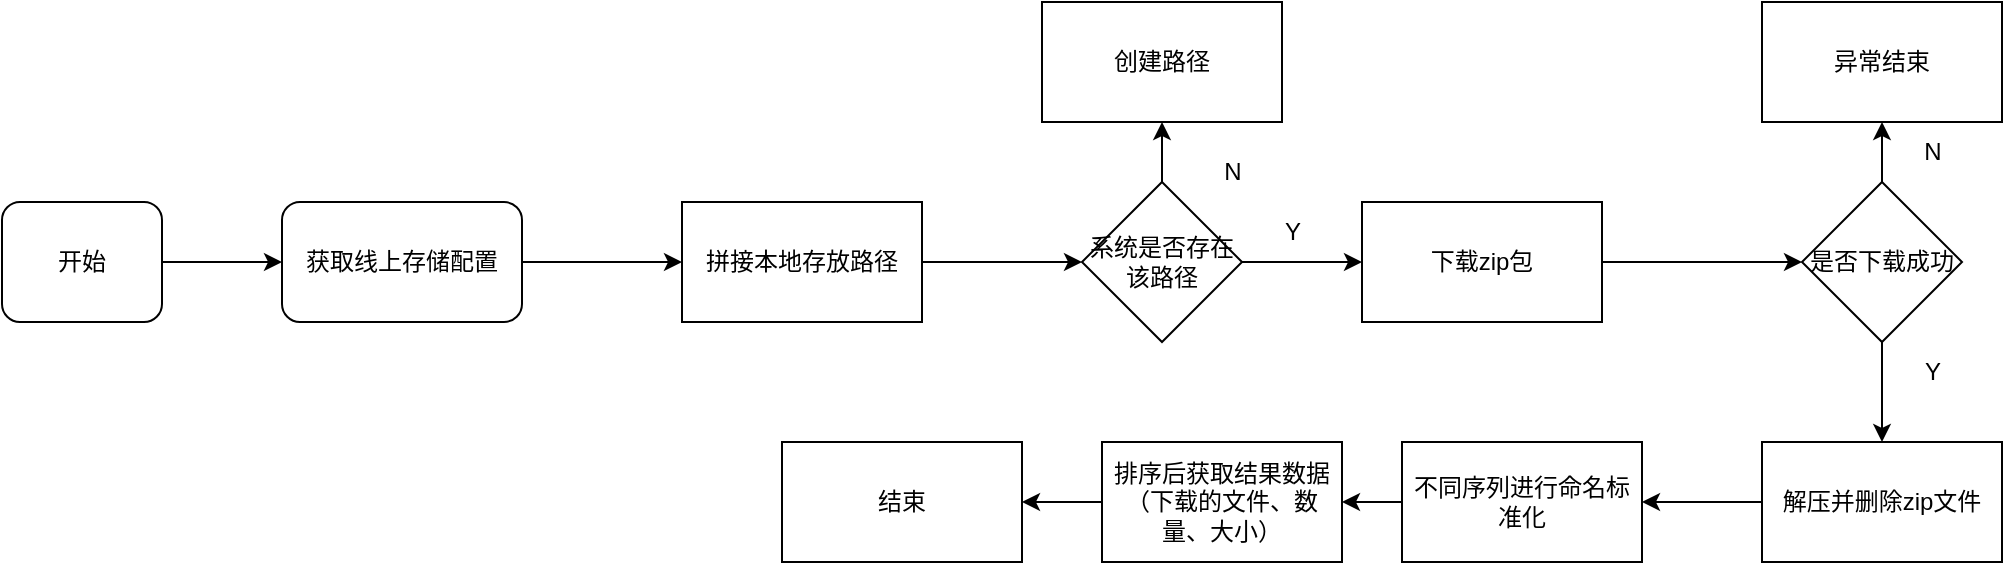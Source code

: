 <mxfile version="22.1.16" type="github">
  <diagram name="第 1 页" id="_iAQ1BOBmYkHxF5yVCi3">
    <mxGraphModel dx="1674" dy="746" grid="1" gridSize="10" guides="1" tooltips="1" connect="1" arrows="1" fold="1" page="1" pageScale="1" pageWidth="827" pageHeight="1169" math="0" shadow="0">
      <root>
        <mxCell id="0" />
        <mxCell id="1" parent="0" />
        <mxCell id="eHYFscCJcDZPXXr0GD_z-3" value="" style="edgeStyle=orthogonalEdgeStyle;rounded=0;orthogonalLoop=1;jettySize=auto;html=1;" edge="1" parent="1" source="eHYFscCJcDZPXXr0GD_z-1" target="eHYFscCJcDZPXXr0GD_z-2">
          <mxGeometry relative="1" as="geometry" />
        </mxCell>
        <mxCell id="eHYFscCJcDZPXXr0GD_z-1" value="开始" style="rounded=1;whiteSpace=wrap;html=1;" vertex="1" parent="1">
          <mxGeometry y="220" width="80" height="60" as="geometry" />
        </mxCell>
        <mxCell id="eHYFscCJcDZPXXr0GD_z-5" value="" style="edgeStyle=orthogonalEdgeStyle;rounded=0;orthogonalLoop=1;jettySize=auto;html=1;" edge="1" parent="1" source="eHYFscCJcDZPXXr0GD_z-2">
          <mxGeometry relative="1" as="geometry">
            <mxPoint x="340" y="250" as="targetPoint" />
          </mxGeometry>
        </mxCell>
        <mxCell id="eHYFscCJcDZPXXr0GD_z-2" value="获取线上存储配置" style="whiteSpace=wrap;html=1;rounded=1;" vertex="1" parent="1">
          <mxGeometry x="140" y="220" width="120" height="60" as="geometry" />
        </mxCell>
        <mxCell id="eHYFscCJcDZPXXr0GD_z-8" value="" style="edgeStyle=orthogonalEdgeStyle;rounded=0;orthogonalLoop=1;jettySize=auto;html=1;" edge="1" parent="1" source="eHYFscCJcDZPXXr0GD_z-6">
          <mxGeometry relative="1" as="geometry">
            <mxPoint x="540" y="250" as="targetPoint" />
          </mxGeometry>
        </mxCell>
        <mxCell id="eHYFscCJcDZPXXr0GD_z-6" value="拼接本地存放路径" style="whiteSpace=wrap;html=1;" vertex="1" parent="1">
          <mxGeometry x="340" y="220" width="120" height="60" as="geometry" />
        </mxCell>
        <mxCell id="eHYFscCJcDZPXXr0GD_z-10" style="edgeStyle=orthogonalEdgeStyle;rounded=0;orthogonalLoop=1;jettySize=auto;html=1;exitX=0.5;exitY=0;exitDx=0;exitDy=0;" edge="1" parent="1" source="eHYFscCJcDZPXXr0GD_z-9">
          <mxGeometry relative="1" as="geometry">
            <mxPoint x="580" y="180" as="targetPoint" />
          </mxGeometry>
        </mxCell>
        <mxCell id="eHYFscCJcDZPXXr0GD_z-13" value="" style="edgeStyle=orthogonalEdgeStyle;rounded=0;orthogonalLoop=1;jettySize=auto;html=1;" edge="1" parent="1" source="eHYFscCJcDZPXXr0GD_z-9" target="eHYFscCJcDZPXXr0GD_z-12">
          <mxGeometry relative="1" as="geometry" />
        </mxCell>
        <mxCell id="eHYFscCJcDZPXXr0GD_z-9" value="系统是否存在该路径" style="rhombus;whiteSpace=wrap;html=1;" vertex="1" parent="1">
          <mxGeometry x="540" y="210" width="80" height="80" as="geometry" />
        </mxCell>
        <mxCell id="eHYFscCJcDZPXXr0GD_z-11" value="创建路径" style="whiteSpace=wrap;html=1;" vertex="1" parent="1">
          <mxGeometry x="520" y="120" width="120" height="60" as="geometry" />
        </mxCell>
        <mxCell id="eHYFscCJcDZPXXr0GD_z-15" value="" style="edgeStyle=orthogonalEdgeStyle;rounded=0;orthogonalLoop=1;jettySize=auto;html=1;" edge="1" parent="1" source="eHYFscCJcDZPXXr0GD_z-12" target="eHYFscCJcDZPXXr0GD_z-14">
          <mxGeometry relative="1" as="geometry" />
        </mxCell>
        <mxCell id="eHYFscCJcDZPXXr0GD_z-12" value="下载zip包" style="whiteSpace=wrap;html=1;" vertex="1" parent="1">
          <mxGeometry x="680" y="220" width="120" height="60" as="geometry" />
        </mxCell>
        <mxCell id="eHYFscCJcDZPXXr0GD_z-17" value="" style="edgeStyle=orthogonalEdgeStyle;rounded=0;orthogonalLoop=1;jettySize=auto;html=1;" edge="1" parent="1" source="eHYFscCJcDZPXXr0GD_z-14" target="eHYFscCJcDZPXXr0GD_z-16">
          <mxGeometry relative="1" as="geometry" />
        </mxCell>
        <mxCell id="eHYFscCJcDZPXXr0GD_z-18" style="edgeStyle=orthogonalEdgeStyle;rounded=0;orthogonalLoop=1;jettySize=auto;html=1;exitX=0.5;exitY=1;exitDx=0;exitDy=0;" edge="1" parent="1" source="eHYFscCJcDZPXXr0GD_z-14">
          <mxGeometry relative="1" as="geometry">
            <mxPoint x="940" y="340" as="targetPoint" />
          </mxGeometry>
        </mxCell>
        <mxCell id="eHYFscCJcDZPXXr0GD_z-14" value="是否下载成功" style="rhombus;whiteSpace=wrap;html=1;" vertex="1" parent="1">
          <mxGeometry x="900" y="210" width="80" height="80" as="geometry" />
        </mxCell>
        <mxCell id="eHYFscCJcDZPXXr0GD_z-16" value="异常结束" style="whiteSpace=wrap;html=1;" vertex="1" parent="1">
          <mxGeometry x="880" y="120" width="120" height="60" as="geometry" />
        </mxCell>
        <mxCell id="eHYFscCJcDZPXXr0GD_z-21" value="" style="edgeStyle=orthogonalEdgeStyle;rounded=0;orthogonalLoop=1;jettySize=auto;html=1;" edge="1" parent="1" source="eHYFscCJcDZPXXr0GD_z-19" target="eHYFscCJcDZPXXr0GD_z-20">
          <mxGeometry relative="1" as="geometry" />
        </mxCell>
        <mxCell id="eHYFscCJcDZPXXr0GD_z-19" value="解压并删除zip文件" style="whiteSpace=wrap;html=1;" vertex="1" parent="1">
          <mxGeometry x="880" y="340" width="120" height="60" as="geometry" />
        </mxCell>
        <mxCell id="eHYFscCJcDZPXXr0GD_z-23" value="" style="edgeStyle=orthogonalEdgeStyle;rounded=0;orthogonalLoop=1;jettySize=auto;html=1;" edge="1" parent="1" source="eHYFscCJcDZPXXr0GD_z-20" target="eHYFscCJcDZPXXr0GD_z-22">
          <mxGeometry relative="1" as="geometry" />
        </mxCell>
        <mxCell id="eHYFscCJcDZPXXr0GD_z-20" value="不同序列进行命名标准化" style="whiteSpace=wrap;html=1;" vertex="1" parent="1">
          <mxGeometry x="700" y="340" width="120" height="60" as="geometry" />
        </mxCell>
        <mxCell id="eHYFscCJcDZPXXr0GD_z-25" value="" style="edgeStyle=orthogonalEdgeStyle;rounded=0;orthogonalLoop=1;jettySize=auto;html=1;" edge="1" parent="1" source="eHYFscCJcDZPXXr0GD_z-22" target="eHYFscCJcDZPXXr0GD_z-24">
          <mxGeometry relative="1" as="geometry" />
        </mxCell>
        <mxCell id="eHYFscCJcDZPXXr0GD_z-22" value="排序后获取结果数据（下载的文件、数量、大小）" style="whiteSpace=wrap;html=1;" vertex="1" parent="1">
          <mxGeometry x="550" y="340" width="120" height="60" as="geometry" />
        </mxCell>
        <mxCell id="eHYFscCJcDZPXXr0GD_z-24" value="结束" style="whiteSpace=wrap;html=1;" vertex="1" parent="1">
          <mxGeometry x="390" y="340" width="120" height="60" as="geometry" />
        </mxCell>
        <mxCell id="eHYFscCJcDZPXXr0GD_z-26" value="N" style="text;html=1;align=center;verticalAlign=middle;resizable=0;points=[];autosize=1;strokeColor=none;fillColor=none;" vertex="1" parent="1">
          <mxGeometry x="600" y="190" width="30" height="30" as="geometry" />
        </mxCell>
        <mxCell id="eHYFscCJcDZPXXr0GD_z-27" value="Y" style="text;html=1;align=center;verticalAlign=middle;resizable=0;points=[];autosize=1;strokeColor=none;fillColor=none;" vertex="1" parent="1">
          <mxGeometry x="630" y="220" width="30" height="30" as="geometry" />
        </mxCell>
        <mxCell id="eHYFscCJcDZPXXr0GD_z-28" value="N" style="text;html=1;align=center;verticalAlign=middle;resizable=0;points=[];autosize=1;strokeColor=none;fillColor=none;" vertex="1" parent="1">
          <mxGeometry x="950" y="180" width="30" height="30" as="geometry" />
        </mxCell>
        <mxCell id="eHYFscCJcDZPXXr0GD_z-29" value="Y" style="text;html=1;align=center;verticalAlign=middle;resizable=0;points=[];autosize=1;strokeColor=none;fillColor=none;" vertex="1" parent="1">
          <mxGeometry x="950" y="290" width="30" height="30" as="geometry" />
        </mxCell>
      </root>
    </mxGraphModel>
  </diagram>
</mxfile>
